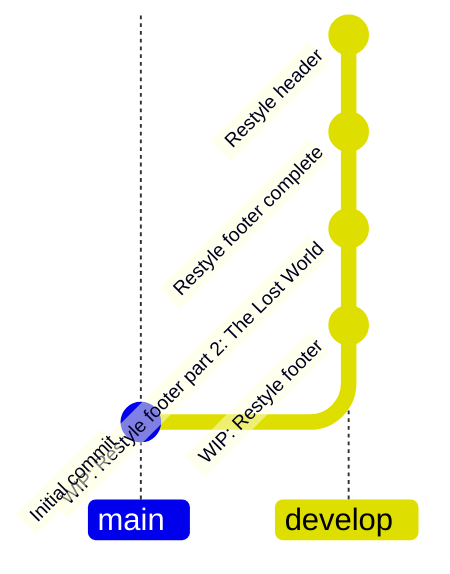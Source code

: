 gitGraph BT:
    commit id: "Initial commit"
    branch develop
    commit id: "WIP: Restyle footer"
    commit id: "WIP: Restyle footer part 2: The Lost World"
    commit id: "Restyle footer complete"
    commit id: "Restyle header"